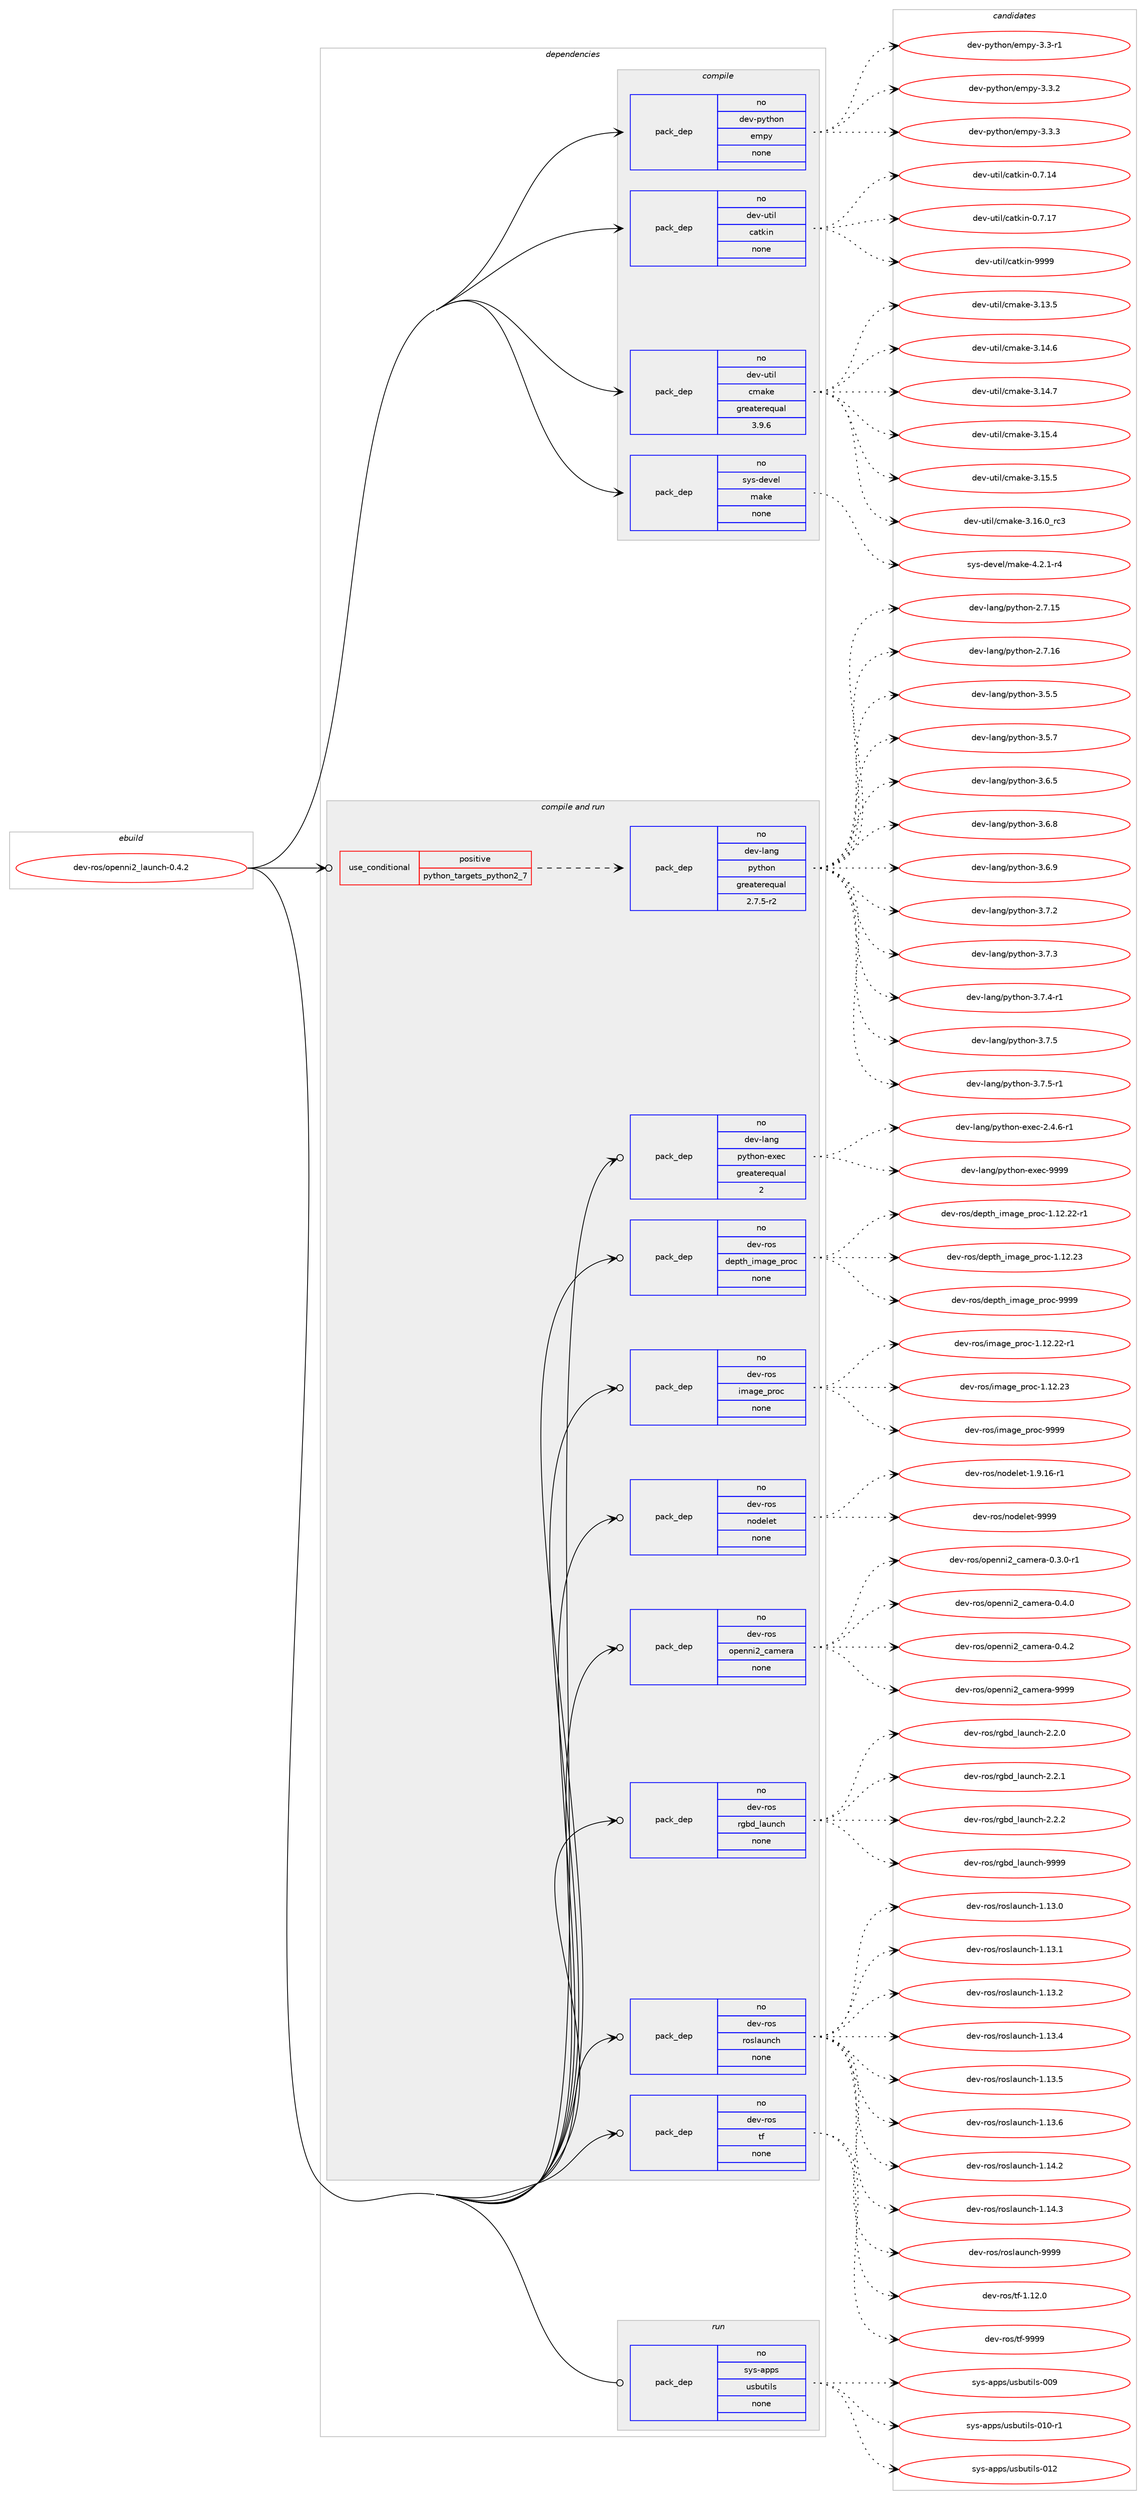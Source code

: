 digraph prolog {

# *************
# Graph options
# *************

newrank=true;
concentrate=true;
compound=true;
graph [rankdir=LR,fontname=Helvetica,fontsize=10,ranksep=1.5];#, ranksep=2.5, nodesep=0.2];
edge  [arrowhead=vee];
node  [fontname=Helvetica,fontsize=10];

# **********
# The ebuild
# **********

subgraph cluster_leftcol {
color=gray;
rank=same;
label=<<i>ebuild</i>>;
id [label="dev-ros/openni2_launch-0.4.2", color=red, width=4, href="../dev-ros/openni2_launch-0.4.2.svg"];
}

# ****************
# The dependencies
# ****************

subgraph cluster_midcol {
color=gray;
label=<<i>dependencies</i>>;
subgraph cluster_compile {
fillcolor="#eeeeee";
style=filled;
label=<<i>compile</i>>;
subgraph pack491738 {
dependency657733 [label=<<TABLE BORDER="0" CELLBORDER="1" CELLSPACING="0" CELLPADDING="4" WIDTH="220"><TR><TD ROWSPAN="6" CELLPADDING="30">pack_dep</TD></TR><TR><TD WIDTH="110">no</TD></TR><TR><TD>dev-python</TD></TR><TR><TD>empy</TD></TR><TR><TD>none</TD></TR><TR><TD></TD></TR></TABLE>>, shape=none, color=blue];
}
id:e -> dependency657733:w [weight=20,style="solid",arrowhead="vee"];
subgraph pack491739 {
dependency657734 [label=<<TABLE BORDER="0" CELLBORDER="1" CELLSPACING="0" CELLPADDING="4" WIDTH="220"><TR><TD ROWSPAN="6" CELLPADDING="30">pack_dep</TD></TR><TR><TD WIDTH="110">no</TD></TR><TR><TD>dev-util</TD></TR><TR><TD>catkin</TD></TR><TR><TD>none</TD></TR><TR><TD></TD></TR></TABLE>>, shape=none, color=blue];
}
id:e -> dependency657734:w [weight=20,style="solid",arrowhead="vee"];
subgraph pack491740 {
dependency657735 [label=<<TABLE BORDER="0" CELLBORDER="1" CELLSPACING="0" CELLPADDING="4" WIDTH="220"><TR><TD ROWSPAN="6" CELLPADDING="30">pack_dep</TD></TR><TR><TD WIDTH="110">no</TD></TR><TR><TD>dev-util</TD></TR><TR><TD>cmake</TD></TR><TR><TD>greaterequal</TD></TR><TR><TD>3.9.6</TD></TR></TABLE>>, shape=none, color=blue];
}
id:e -> dependency657735:w [weight=20,style="solid",arrowhead="vee"];
subgraph pack491741 {
dependency657736 [label=<<TABLE BORDER="0" CELLBORDER="1" CELLSPACING="0" CELLPADDING="4" WIDTH="220"><TR><TD ROWSPAN="6" CELLPADDING="30">pack_dep</TD></TR><TR><TD WIDTH="110">no</TD></TR><TR><TD>sys-devel</TD></TR><TR><TD>make</TD></TR><TR><TD>none</TD></TR><TR><TD></TD></TR></TABLE>>, shape=none, color=blue];
}
id:e -> dependency657736:w [weight=20,style="solid",arrowhead="vee"];
}
subgraph cluster_compileandrun {
fillcolor="#eeeeee";
style=filled;
label=<<i>compile and run</i>>;
subgraph cond154089 {
dependency657737 [label=<<TABLE BORDER="0" CELLBORDER="1" CELLSPACING="0" CELLPADDING="4"><TR><TD ROWSPAN="3" CELLPADDING="10">use_conditional</TD></TR><TR><TD>positive</TD></TR><TR><TD>python_targets_python2_7</TD></TR></TABLE>>, shape=none, color=red];
subgraph pack491742 {
dependency657738 [label=<<TABLE BORDER="0" CELLBORDER="1" CELLSPACING="0" CELLPADDING="4" WIDTH="220"><TR><TD ROWSPAN="6" CELLPADDING="30">pack_dep</TD></TR><TR><TD WIDTH="110">no</TD></TR><TR><TD>dev-lang</TD></TR><TR><TD>python</TD></TR><TR><TD>greaterequal</TD></TR><TR><TD>2.7.5-r2</TD></TR></TABLE>>, shape=none, color=blue];
}
dependency657737:e -> dependency657738:w [weight=20,style="dashed",arrowhead="vee"];
}
id:e -> dependency657737:w [weight=20,style="solid",arrowhead="odotvee"];
subgraph pack491743 {
dependency657739 [label=<<TABLE BORDER="0" CELLBORDER="1" CELLSPACING="0" CELLPADDING="4" WIDTH="220"><TR><TD ROWSPAN="6" CELLPADDING="30">pack_dep</TD></TR><TR><TD WIDTH="110">no</TD></TR><TR><TD>dev-lang</TD></TR><TR><TD>python-exec</TD></TR><TR><TD>greaterequal</TD></TR><TR><TD>2</TD></TR></TABLE>>, shape=none, color=blue];
}
id:e -> dependency657739:w [weight=20,style="solid",arrowhead="odotvee"];
subgraph pack491744 {
dependency657740 [label=<<TABLE BORDER="0" CELLBORDER="1" CELLSPACING="0" CELLPADDING="4" WIDTH="220"><TR><TD ROWSPAN="6" CELLPADDING="30">pack_dep</TD></TR><TR><TD WIDTH="110">no</TD></TR><TR><TD>dev-ros</TD></TR><TR><TD>depth_image_proc</TD></TR><TR><TD>none</TD></TR><TR><TD></TD></TR></TABLE>>, shape=none, color=blue];
}
id:e -> dependency657740:w [weight=20,style="solid",arrowhead="odotvee"];
subgraph pack491745 {
dependency657741 [label=<<TABLE BORDER="0" CELLBORDER="1" CELLSPACING="0" CELLPADDING="4" WIDTH="220"><TR><TD ROWSPAN="6" CELLPADDING="30">pack_dep</TD></TR><TR><TD WIDTH="110">no</TD></TR><TR><TD>dev-ros</TD></TR><TR><TD>image_proc</TD></TR><TR><TD>none</TD></TR><TR><TD></TD></TR></TABLE>>, shape=none, color=blue];
}
id:e -> dependency657741:w [weight=20,style="solid",arrowhead="odotvee"];
subgraph pack491746 {
dependency657742 [label=<<TABLE BORDER="0" CELLBORDER="1" CELLSPACING="0" CELLPADDING="4" WIDTH="220"><TR><TD ROWSPAN="6" CELLPADDING="30">pack_dep</TD></TR><TR><TD WIDTH="110">no</TD></TR><TR><TD>dev-ros</TD></TR><TR><TD>nodelet</TD></TR><TR><TD>none</TD></TR><TR><TD></TD></TR></TABLE>>, shape=none, color=blue];
}
id:e -> dependency657742:w [weight=20,style="solid",arrowhead="odotvee"];
subgraph pack491747 {
dependency657743 [label=<<TABLE BORDER="0" CELLBORDER="1" CELLSPACING="0" CELLPADDING="4" WIDTH="220"><TR><TD ROWSPAN="6" CELLPADDING="30">pack_dep</TD></TR><TR><TD WIDTH="110">no</TD></TR><TR><TD>dev-ros</TD></TR><TR><TD>openni2_camera</TD></TR><TR><TD>none</TD></TR><TR><TD></TD></TR></TABLE>>, shape=none, color=blue];
}
id:e -> dependency657743:w [weight=20,style="solid",arrowhead="odotvee"];
subgraph pack491748 {
dependency657744 [label=<<TABLE BORDER="0" CELLBORDER="1" CELLSPACING="0" CELLPADDING="4" WIDTH="220"><TR><TD ROWSPAN="6" CELLPADDING="30">pack_dep</TD></TR><TR><TD WIDTH="110">no</TD></TR><TR><TD>dev-ros</TD></TR><TR><TD>rgbd_launch</TD></TR><TR><TD>none</TD></TR><TR><TD></TD></TR></TABLE>>, shape=none, color=blue];
}
id:e -> dependency657744:w [weight=20,style="solid",arrowhead="odotvee"];
subgraph pack491749 {
dependency657745 [label=<<TABLE BORDER="0" CELLBORDER="1" CELLSPACING="0" CELLPADDING="4" WIDTH="220"><TR><TD ROWSPAN="6" CELLPADDING="30">pack_dep</TD></TR><TR><TD WIDTH="110">no</TD></TR><TR><TD>dev-ros</TD></TR><TR><TD>roslaunch</TD></TR><TR><TD>none</TD></TR><TR><TD></TD></TR></TABLE>>, shape=none, color=blue];
}
id:e -> dependency657745:w [weight=20,style="solid",arrowhead="odotvee"];
subgraph pack491750 {
dependency657746 [label=<<TABLE BORDER="0" CELLBORDER="1" CELLSPACING="0" CELLPADDING="4" WIDTH="220"><TR><TD ROWSPAN="6" CELLPADDING="30">pack_dep</TD></TR><TR><TD WIDTH="110">no</TD></TR><TR><TD>dev-ros</TD></TR><TR><TD>tf</TD></TR><TR><TD>none</TD></TR><TR><TD></TD></TR></TABLE>>, shape=none, color=blue];
}
id:e -> dependency657746:w [weight=20,style="solid",arrowhead="odotvee"];
}
subgraph cluster_run {
fillcolor="#eeeeee";
style=filled;
label=<<i>run</i>>;
subgraph pack491751 {
dependency657747 [label=<<TABLE BORDER="0" CELLBORDER="1" CELLSPACING="0" CELLPADDING="4" WIDTH="220"><TR><TD ROWSPAN="6" CELLPADDING="30">pack_dep</TD></TR><TR><TD WIDTH="110">no</TD></TR><TR><TD>sys-apps</TD></TR><TR><TD>usbutils</TD></TR><TR><TD>none</TD></TR><TR><TD></TD></TR></TABLE>>, shape=none, color=blue];
}
id:e -> dependency657747:w [weight=20,style="solid",arrowhead="odot"];
}
}

# **************
# The candidates
# **************

subgraph cluster_choices {
rank=same;
color=gray;
label=<<i>candidates</i>>;

subgraph choice491738 {
color=black;
nodesep=1;
choice1001011184511212111610411111047101109112121455146514511449 [label="dev-python/empy-3.3-r1", color=red, width=4,href="../dev-python/empy-3.3-r1.svg"];
choice1001011184511212111610411111047101109112121455146514650 [label="dev-python/empy-3.3.2", color=red, width=4,href="../dev-python/empy-3.3.2.svg"];
choice1001011184511212111610411111047101109112121455146514651 [label="dev-python/empy-3.3.3", color=red, width=4,href="../dev-python/empy-3.3.3.svg"];
dependency657733:e -> choice1001011184511212111610411111047101109112121455146514511449:w [style=dotted,weight="100"];
dependency657733:e -> choice1001011184511212111610411111047101109112121455146514650:w [style=dotted,weight="100"];
dependency657733:e -> choice1001011184511212111610411111047101109112121455146514651:w [style=dotted,weight="100"];
}
subgraph choice491739 {
color=black;
nodesep=1;
choice1001011184511711610510847999711610710511045484655464952 [label="dev-util/catkin-0.7.14", color=red, width=4,href="../dev-util/catkin-0.7.14.svg"];
choice1001011184511711610510847999711610710511045484655464955 [label="dev-util/catkin-0.7.17", color=red, width=4,href="../dev-util/catkin-0.7.17.svg"];
choice100101118451171161051084799971161071051104557575757 [label="dev-util/catkin-9999", color=red, width=4,href="../dev-util/catkin-9999.svg"];
dependency657734:e -> choice1001011184511711610510847999711610710511045484655464952:w [style=dotted,weight="100"];
dependency657734:e -> choice1001011184511711610510847999711610710511045484655464955:w [style=dotted,weight="100"];
dependency657734:e -> choice100101118451171161051084799971161071051104557575757:w [style=dotted,weight="100"];
}
subgraph choice491740 {
color=black;
nodesep=1;
choice1001011184511711610510847991099710710145514649514653 [label="dev-util/cmake-3.13.5", color=red, width=4,href="../dev-util/cmake-3.13.5.svg"];
choice1001011184511711610510847991099710710145514649524654 [label="dev-util/cmake-3.14.6", color=red, width=4,href="../dev-util/cmake-3.14.6.svg"];
choice1001011184511711610510847991099710710145514649524655 [label="dev-util/cmake-3.14.7", color=red, width=4,href="../dev-util/cmake-3.14.7.svg"];
choice1001011184511711610510847991099710710145514649534652 [label="dev-util/cmake-3.15.4", color=red, width=4,href="../dev-util/cmake-3.15.4.svg"];
choice1001011184511711610510847991099710710145514649534653 [label="dev-util/cmake-3.15.5", color=red, width=4,href="../dev-util/cmake-3.15.5.svg"];
choice1001011184511711610510847991099710710145514649544648951149951 [label="dev-util/cmake-3.16.0_rc3", color=red, width=4,href="../dev-util/cmake-3.16.0_rc3.svg"];
dependency657735:e -> choice1001011184511711610510847991099710710145514649514653:w [style=dotted,weight="100"];
dependency657735:e -> choice1001011184511711610510847991099710710145514649524654:w [style=dotted,weight="100"];
dependency657735:e -> choice1001011184511711610510847991099710710145514649524655:w [style=dotted,weight="100"];
dependency657735:e -> choice1001011184511711610510847991099710710145514649534652:w [style=dotted,weight="100"];
dependency657735:e -> choice1001011184511711610510847991099710710145514649534653:w [style=dotted,weight="100"];
dependency657735:e -> choice1001011184511711610510847991099710710145514649544648951149951:w [style=dotted,weight="100"];
}
subgraph choice491741 {
color=black;
nodesep=1;
choice1151211154510010111810110847109971071014552465046494511452 [label="sys-devel/make-4.2.1-r4", color=red, width=4,href="../sys-devel/make-4.2.1-r4.svg"];
dependency657736:e -> choice1151211154510010111810110847109971071014552465046494511452:w [style=dotted,weight="100"];
}
subgraph choice491742 {
color=black;
nodesep=1;
choice10010111845108971101034711212111610411111045504655464953 [label="dev-lang/python-2.7.15", color=red, width=4,href="../dev-lang/python-2.7.15.svg"];
choice10010111845108971101034711212111610411111045504655464954 [label="dev-lang/python-2.7.16", color=red, width=4,href="../dev-lang/python-2.7.16.svg"];
choice100101118451089711010347112121116104111110455146534653 [label="dev-lang/python-3.5.5", color=red, width=4,href="../dev-lang/python-3.5.5.svg"];
choice100101118451089711010347112121116104111110455146534655 [label="dev-lang/python-3.5.7", color=red, width=4,href="../dev-lang/python-3.5.7.svg"];
choice100101118451089711010347112121116104111110455146544653 [label="dev-lang/python-3.6.5", color=red, width=4,href="../dev-lang/python-3.6.5.svg"];
choice100101118451089711010347112121116104111110455146544656 [label="dev-lang/python-3.6.8", color=red, width=4,href="../dev-lang/python-3.6.8.svg"];
choice100101118451089711010347112121116104111110455146544657 [label="dev-lang/python-3.6.9", color=red, width=4,href="../dev-lang/python-3.6.9.svg"];
choice100101118451089711010347112121116104111110455146554650 [label="dev-lang/python-3.7.2", color=red, width=4,href="../dev-lang/python-3.7.2.svg"];
choice100101118451089711010347112121116104111110455146554651 [label="dev-lang/python-3.7.3", color=red, width=4,href="../dev-lang/python-3.7.3.svg"];
choice1001011184510897110103471121211161041111104551465546524511449 [label="dev-lang/python-3.7.4-r1", color=red, width=4,href="../dev-lang/python-3.7.4-r1.svg"];
choice100101118451089711010347112121116104111110455146554653 [label="dev-lang/python-3.7.5", color=red, width=4,href="../dev-lang/python-3.7.5.svg"];
choice1001011184510897110103471121211161041111104551465546534511449 [label="dev-lang/python-3.7.5-r1", color=red, width=4,href="../dev-lang/python-3.7.5-r1.svg"];
dependency657738:e -> choice10010111845108971101034711212111610411111045504655464953:w [style=dotted,weight="100"];
dependency657738:e -> choice10010111845108971101034711212111610411111045504655464954:w [style=dotted,weight="100"];
dependency657738:e -> choice100101118451089711010347112121116104111110455146534653:w [style=dotted,weight="100"];
dependency657738:e -> choice100101118451089711010347112121116104111110455146534655:w [style=dotted,weight="100"];
dependency657738:e -> choice100101118451089711010347112121116104111110455146544653:w [style=dotted,weight="100"];
dependency657738:e -> choice100101118451089711010347112121116104111110455146544656:w [style=dotted,weight="100"];
dependency657738:e -> choice100101118451089711010347112121116104111110455146544657:w [style=dotted,weight="100"];
dependency657738:e -> choice100101118451089711010347112121116104111110455146554650:w [style=dotted,weight="100"];
dependency657738:e -> choice100101118451089711010347112121116104111110455146554651:w [style=dotted,weight="100"];
dependency657738:e -> choice1001011184510897110103471121211161041111104551465546524511449:w [style=dotted,weight="100"];
dependency657738:e -> choice100101118451089711010347112121116104111110455146554653:w [style=dotted,weight="100"];
dependency657738:e -> choice1001011184510897110103471121211161041111104551465546534511449:w [style=dotted,weight="100"];
}
subgraph choice491743 {
color=black;
nodesep=1;
choice10010111845108971101034711212111610411111045101120101994550465246544511449 [label="dev-lang/python-exec-2.4.6-r1", color=red, width=4,href="../dev-lang/python-exec-2.4.6-r1.svg"];
choice10010111845108971101034711212111610411111045101120101994557575757 [label="dev-lang/python-exec-9999", color=red, width=4,href="../dev-lang/python-exec-9999.svg"];
dependency657739:e -> choice10010111845108971101034711212111610411111045101120101994550465246544511449:w [style=dotted,weight="100"];
dependency657739:e -> choice10010111845108971101034711212111610411111045101120101994557575757:w [style=dotted,weight="100"];
}
subgraph choice491744 {
color=black;
nodesep=1;
choice10010111845114111115471001011121161049510510997103101951121141119945494649504650504511449 [label="dev-ros/depth_image_proc-1.12.22-r1", color=red, width=4,href="../dev-ros/depth_image_proc-1.12.22-r1.svg"];
choice1001011184511411111547100101112116104951051099710310195112114111994549464950465051 [label="dev-ros/depth_image_proc-1.12.23", color=red, width=4,href="../dev-ros/depth_image_proc-1.12.23.svg"];
choice1001011184511411111547100101112116104951051099710310195112114111994557575757 [label="dev-ros/depth_image_proc-9999", color=red, width=4,href="../dev-ros/depth_image_proc-9999.svg"];
dependency657740:e -> choice10010111845114111115471001011121161049510510997103101951121141119945494649504650504511449:w [style=dotted,weight="100"];
dependency657740:e -> choice1001011184511411111547100101112116104951051099710310195112114111994549464950465051:w [style=dotted,weight="100"];
dependency657740:e -> choice1001011184511411111547100101112116104951051099710310195112114111994557575757:w [style=dotted,weight="100"];
}
subgraph choice491745 {
color=black;
nodesep=1;
choice100101118451141111154710510997103101951121141119945494649504650504511449 [label="dev-ros/image_proc-1.12.22-r1", color=red, width=4,href="../dev-ros/image_proc-1.12.22-r1.svg"];
choice10010111845114111115471051099710310195112114111994549464950465051 [label="dev-ros/image_proc-1.12.23", color=red, width=4,href="../dev-ros/image_proc-1.12.23.svg"];
choice10010111845114111115471051099710310195112114111994557575757 [label="dev-ros/image_proc-9999", color=red, width=4,href="../dev-ros/image_proc-9999.svg"];
dependency657741:e -> choice100101118451141111154710510997103101951121141119945494649504650504511449:w [style=dotted,weight="100"];
dependency657741:e -> choice10010111845114111115471051099710310195112114111994549464950465051:w [style=dotted,weight="100"];
dependency657741:e -> choice10010111845114111115471051099710310195112114111994557575757:w [style=dotted,weight="100"];
}
subgraph choice491746 {
color=black;
nodesep=1;
choice1001011184511411111547110111100101108101116454946574649544511449 [label="dev-ros/nodelet-1.9.16-r1", color=red, width=4,href="../dev-ros/nodelet-1.9.16-r1.svg"];
choice10010111845114111115471101111001011081011164557575757 [label="dev-ros/nodelet-9999", color=red, width=4,href="../dev-ros/nodelet-9999.svg"];
dependency657742:e -> choice1001011184511411111547110111100101108101116454946574649544511449:w [style=dotted,weight="100"];
dependency657742:e -> choice10010111845114111115471101111001011081011164557575757:w [style=dotted,weight="100"];
}
subgraph choice491747 {
color=black;
nodesep=1;
choice100101118451141111154711111210111011010550959997109101114974548465146484511449 [label="dev-ros/openni2_camera-0.3.0-r1", color=red, width=4,href="../dev-ros/openni2_camera-0.3.0-r1.svg"];
choice10010111845114111115471111121011101101055095999710910111497454846524648 [label="dev-ros/openni2_camera-0.4.0", color=red, width=4,href="../dev-ros/openni2_camera-0.4.0.svg"];
choice10010111845114111115471111121011101101055095999710910111497454846524650 [label="dev-ros/openni2_camera-0.4.2", color=red, width=4,href="../dev-ros/openni2_camera-0.4.2.svg"];
choice100101118451141111154711111210111011010550959997109101114974557575757 [label="dev-ros/openni2_camera-9999", color=red, width=4,href="../dev-ros/openni2_camera-9999.svg"];
dependency657743:e -> choice100101118451141111154711111210111011010550959997109101114974548465146484511449:w [style=dotted,weight="100"];
dependency657743:e -> choice10010111845114111115471111121011101101055095999710910111497454846524648:w [style=dotted,weight="100"];
dependency657743:e -> choice10010111845114111115471111121011101101055095999710910111497454846524650:w [style=dotted,weight="100"];
dependency657743:e -> choice100101118451141111154711111210111011010550959997109101114974557575757:w [style=dotted,weight="100"];
}
subgraph choice491748 {
color=black;
nodesep=1;
choice100101118451141111154711410398100951089711711099104455046504648 [label="dev-ros/rgbd_launch-2.2.0", color=red, width=4,href="../dev-ros/rgbd_launch-2.2.0.svg"];
choice100101118451141111154711410398100951089711711099104455046504649 [label="dev-ros/rgbd_launch-2.2.1", color=red, width=4,href="../dev-ros/rgbd_launch-2.2.1.svg"];
choice100101118451141111154711410398100951089711711099104455046504650 [label="dev-ros/rgbd_launch-2.2.2", color=red, width=4,href="../dev-ros/rgbd_launch-2.2.2.svg"];
choice1001011184511411111547114103981009510897117110991044557575757 [label="dev-ros/rgbd_launch-9999", color=red, width=4,href="../dev-ros/rgbd_launch-9999.svg"];
dependency657744:e -> choice100101118451141111154711410398100951089711711099104455046504648:w [style=dotted,weight="100"];
dependency657744:e -> choice100101118451141111154711410398100951089711711099104455046504649:w [style=dotted,weight="100"];
dependency657744:e -> choice100101118451141111154711410398100951089711711099104455046504650:w [style=dotted,weight="100"];
dependency657744:e -> choice1001011184511411111547114103981009510897117110991044557575757:w [style=dotted,weight="100"];
}
subgraph choice491749 {
color=black;
nodesep=1;
choice1001011184511411111547114111115108971171109910445494649514648 [label="dev-ros/roslaunch-1.13.0", color=red, width=4,href="../dev-ros/roslaunch-1.13.0.svg"];
choice1001011184511411111547114111115108971171109910445494649514649 [label="dev-ros/roslaunch-1.13.1", color=red, width=4,href="../dev-ros/roslaunch-1.13.1.svg"];
choice1001011184511411111547114111115108971171109910445494649514650 [label="dev-ros/roslaunch-1.13.2", color=red, width=4,href="../dev-ros/roslaunch-1.13.2.svg"];
choice1001011184511411111547114111115108971171109910445494649514652 [label="dev-ros/roslaunch-1.13.4", color=red, width=4,href="../dev-ros/roslaunch-1.13.4.svg"];
choice1001011184511411111547114111115108971171109910445494649514653 [label="dev-ros/roslaunch-1.13.5", color=red, width=4,href="../dev-ros/roslaunch-1.13.5.svg"];
choice1001011184511411111547114111115108971171109910445494649514654 [label="dev-ros/roslaunch-1.13.6", color=red, width=4,href="../dev-ros/roslaunch-1.13.6.svg"];
choice1001011184511411111547114111115108971171109910445494649524650 [label="dev-ros/roslaunch-1.14.2", color=red, width=4,href="../dev-ros/roslaunch-1.14.2.svg"];
choice1001011184511411111547114111115108971171109910445494649524651 [label="dev-ros/roslaunch-1.14.3", color=red, width=4,href="../dev-ros/roslaunch-1.14.3.svg"];
choice100101118451141111154711411111510897117110991044557575757 [label="dev-ros/roslaunch-9999", color=red, width=4,href="../dev-ros/roslaunch-9999.svg"];
dependency657745:e -> choice1001011184511411111547114111115108971171109910445494649514648:w [style=dotted,weight="100"];
dependency657745:e -> choice1001011184511411111547114111115108971171109910445494649514649:w [style=dotted,weight="100"];
dependency657745:e -> choice1001011184511411111547114111115108971171109910445494649514650:w [style=dotted,weight="100"];
dependency657745:e -> choice1001011184511411111547114111115108971171109910445494649514652:w [style=dotted,weight="100"];
dependency657745:e -> choice1001011184511411111547114111115108971171109910445494649514653:w [style=dotted,weight="100"];
dependency657745:e -> choice1001011184511411111547114111115108971171109910445494649514654:w [style=dotted,weight="100"];
dependency657745:e -> choice1001011184511411111547114111115108971171109910445494649524650:w [style=dotted,weight="100"];
dependency657745:e -> choice1001011184511411111547114111115108971171109910445494649524651:w [style=dotted,weight="100"];
dependency657745:e -> choice100101118451141111154711411111510897117110991044557575757:w [style=dotted,weight="100"];
}
subgraph choice491750 {
color=black;
nodesep=1;
choice100101118451141111154711610245494649504648 [label="dev-ros/tf-1.12.0", color=red, width=4,href="../dev-ros/tf-1.12.0.svg"];
choice10010111845114111115471161024557575757 [label="dev-ros/tf-9999", color=red, width=4,href="../dev-ros/tf-9999.svg"];
dependency657746:e -> choice100101118451141111154711610245494649504648:w [style=dotted,weight="100"];
dependency657746:e -> choice10010111845114111115471161024557575757:w [style=dotted,weight="100"];
}
subgraph choice491751 {
color=black;
nodesep=1;
choice1151211154597112112115471171159811711610510811545484857 [label="sys-apps/usbutils-009", color=red, width=4,href="../sys-apps/usbutils-009.svg"];
choice11512111545971121121154711711598117116105108115454849484511449 [label="sys-apps/usbutils-010-r1", color=red, width=4,href="../sys-apps/usbutils-010-r1.svg"];
choice1151211154597112112115471171159811711610510811545484950 [label="sys-apps/usbutils-012", color=red, width=4,href="../sys-apps/usbutils-012.svg"];
dependency657747:e -> choice1151211154597112112115471171159811711610510811545484857:w [style=dotted,weight="100"];
dependency657747:e -> choice11512111545971121121154711711598117116105108115454849484511449:w [style=dotted,weight="100"];
dependency657747:e -> choice1151211154597112112115471171159811711610510811545484950:w [style=dotted,weight="100"];
}
}

}
